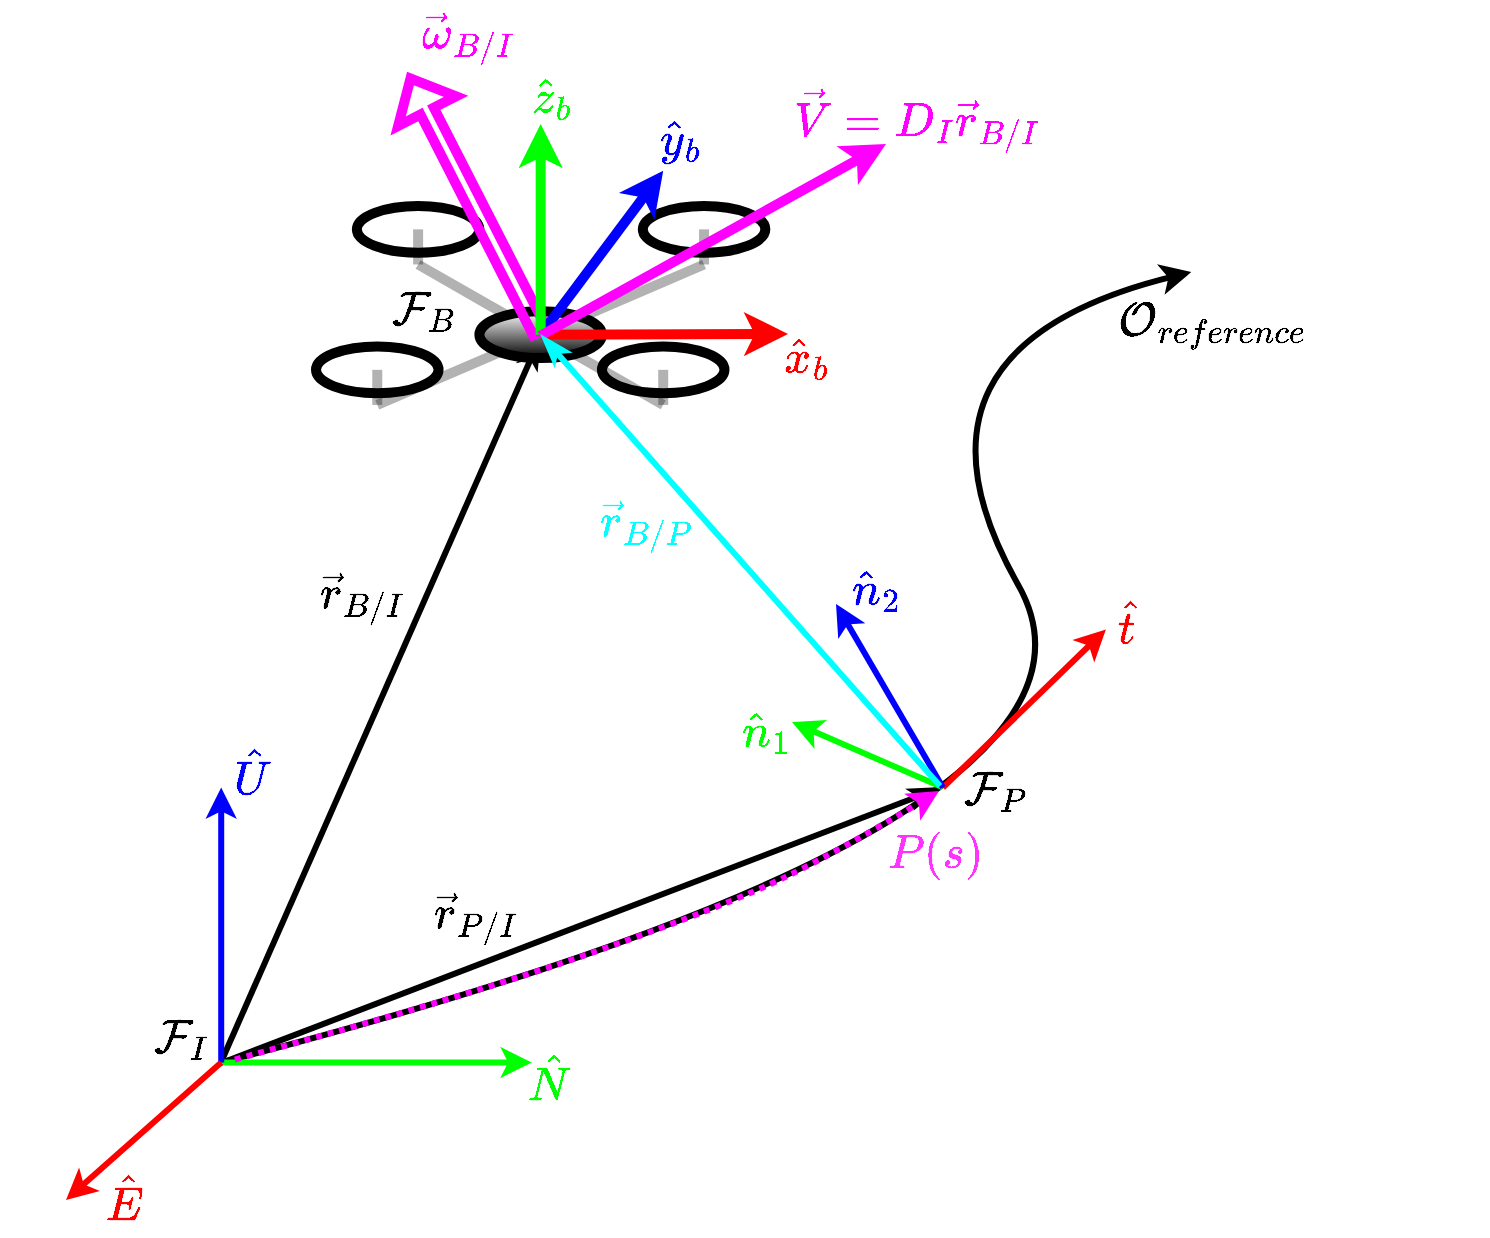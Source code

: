<mxfile version="28.2.5">
  <diagram name="Page-1" id="U5bMhHxOVTiuiiuViLYi">
    <mxGraphModel dx="1002" dy="732" grid="0" gridSize="10" guides="1" tooltips="1" connect="1" arrows="1" fold="1" page="1" pageScale="1" pageWidth="850" pageHeight="1100" math="1" shadow="0">
      <root>
        <mxCell id="0" />
        <mxCell id="1" parent="0" />
        <mxCell id="AGZeXQdfMe2QeRyl5_Gv-48" value="" style="endArrow=classicThin;html=1;rounded=0;strokeWidth=3;strokeColor=light-dark(#000000,#EDEDED);endFill=1;startArrow=none;startFill=0;endSize=6;" parent="1" edge="1">
          <mxGeometry width="50" height="50" relative="1" as="geometry">
            <mxPoint x="191" y="641" as="sourcePoint" />
            <mxPoint x="549" y="504" as="targetPoint" />
          </mxGeometry>
        </mxCell>
        <mxCell id="AGZeXQdfMe2QeRyl5_Gv-46" value="" style="endArrow=classicThin;html=1;rounded=0;strokeWidth=3;strokeColor=light-dark(#000000,#EDEDED);endFill=1;startArrow=none;startFill=0;endSize=6;" parent="1" edge="1">
          <mxGeometry width="50" height="50" relative="1" as="geometry">
            <mxPoint x="190" y="640" as="sourcePoint" />
            <mxPoint x="349" y="279" as="targetPoint" />
          </mxGeometry>
        </mxCell>
        <mxCell id="-J8hr0-aPqcsr6STSAXv-3" value="&lt;font style=&quot;font-size: 20px; color: light-dark(rgb(255, 0, 255), rgb(237, 237, 237));&quot;&gt;&lt;b style=&quot;&quot;&gt;$$\vec{\omega}_{B/I}$$&lt;/b&gt;&lt;/font&gt;" style="text;html=1;align=center;verticalAlign=middle;resizable=0;points=[];autosize=1;strokeColor=none;fillColor=none;strokeWidth=1;container=0;" parent="1" vertex="1">
          <mxGeometry x="193" y="110" width="239" height="36" as="geometry" />
        </mxCell>
        <mxCell id="k8utyObynGav9CogyMUv-6" value="" style="curved=1;endArrow=classic;html=1;rounded=0;strokeWidth=3;" parent="1" edge="1">
          <mxGeometry width="50" height="50" relative="1" as="geometry">
            <mxPoint x="189.605" y="641.259" as="sourcePoint" />
            <mxPoint x="674.635" y="246" as="targetPoint" />
            <Array as="points">
              <mxPoint x="655.234" y="520.963" />
              <mxPoint x="521" y="284" />
            </Array>
          </mxGeometry>
        </mxCell>
        <mxCell id="k8utyObynGav9CogyMUv-8" value="" style="endArrow=classic;html=1;rounded=0;strokeWidth=3;strokeColor=light-dark(#00ff00, #EDEDED);" parent="1" edge="1">
          <mxGeometry width="50" height="50" relative="1" as="geometry">
            <mxPoint x="189.605" y="641.259" as="sourcePoint" />
            <mxPoint x="344.814" y="641.259" as="targetPoint" />
          </mxGeometry>
        </mxCell>
        <mxCell id="k8utyObynGav9CogyMUv-9" value="" style="endArrow=classic;html=1;rounded=0;strokeWidth=3;strokeColor=light-dark(#0000ff, #ededed);" parent="1" edge="1">
          <mxGeometry width="50" height="50" relative="1" as="geometry">
            <mxPoint x="189.605" y="641.259" as="sourcePoint" />
            <mxPoint x="189.605" y="503.778" as="targetPoint" />
          </mxGeometry>
        </mxCell>
        <mxCell id="k8utyObynGav9CogyMUv-10" value="" style="endArrow=classic;html=1;rounded=0;strokeColor=light-dark(#ff0000, #ededed);strokeWidth=3;" parent="1" edge="1">
          <mxGeometry width="50" height="50" relative="1" as="geometry">
            <mxPoint x="189.605" y="641.259" as="sourcePoint" />
            <mxPoint x="112" y="710" as="targetPoint" />
          </mxGeometry>
        </mxCell>
        <mxCell id="k8utyObynGav9CogyMUv-11" value="" style="endArrow=classic;html=1;rounded=0;strokeWidth=3;strokeColor=light-dark(#00ff00, #ededed);" parent="1" edge="1">
          <mxGeometry width="50" height="50" relative="1" as="geometry">
            <mxPoint x="550.467" y="503.778" as="sourcePoint" />
            <mxPoint x="475" y="471" as="targetPoint" />
          </mxGeometry>
        </mxCell>
        <mxCell id="k8utyObynGav9CogyMUv-12" value="" style="endArrow=classic;html=1;rounded=0;strokeWidth=3;strokeColor=light-dark(#ff0000, #ededed);" parent="1" edge="1">
          <mxGeometry width="50" height="50" relative="1" as="geometry">
            <mxPoint x="550.467" y="503.778" as="sourcePoint" />
            <mxPoint x="631.952" y="424.726" as="targetPoint" />
          </mxGeometry>
        </mxCell>
        <mxCell id="k8utyObynGav9CogyMUv-13" value="" style="endArrow=classic;html=1;rounded=0;strokeWidth=3;strokeColor=light-dark(#0000ff, #ededed);" parent="1" edge="1">
          <mxGeometry width="50" height="50" relative="1" as="geometry">
            <mxPoint x="550.467" y="503.778" as="sourcePoint" />
            <mxPoint x="497" y="412" as="targetPoint" />
          </mxGeometry>
        </mxCell>
        <mxCell id="YdzwrW3JVEwBZq7miAlv-6" value="&lt;font style=&quot;font-size: 20px; color: light-dark(rgb(255, 0, 0), rgb(237, 237, 237));&quot;&gt;$$\hat t$$&lt;/font&gt;" style="text;html=1;align=center;verticalAlign=middle;resizable=0;points=[];autosize=1;strokeColor=none;fillColor=none;" parent="1" vertex="1">
          <mxGeometry x="588.996" y="403.996" width="107" height="36" as="geometry" />
        </mxCell>
        <mxCell id="YdzwrW3JVEwBZq7miAlv-7" value="&lt;font style=&quot;font-size: 20px; color: light-dark(rgb(0, 255, 0), rgb(237, 237, 237));&quot;&gt;$$\hat{n}_1$$&lt;/font&gt;" style="text;html=1;align=center;verticalAlign=middle;resizable=0;points=[];autosize=1;strokeColor=none;fillColor=none;" parent="1" vertex="1">
          <mxGeometry x="390.005" y="458.0" width="143" height="36" as="geometry" />
        </mxCell>
        <mxCell id="YdzwrW3JVEwBZq7miAlv-8" value="&lt;span style=&quot;font-size: 20px;&quot;&gt;&lt;font style=&quot;color: light-dark(rgb(0, 0, 255), rgb(0, 143, 0));&quot;&gt;$$\hat{n}_2$$&lt;/font&gt;&lt;/span&gt;" style="text;html=1;align=center;verticalAlign=middle;resizable=0;points=[];autosize=1;strokeColor=none;fillColor=none;" parent="1" vertex="1">
          <mxGeometry x="445.999" y="386.996" width="143" height="36" as="geometry" />
        </mxCell>
        <mxCell id="YdzwrW3JVEwBZq7miAlv-12" value="&lt;font style=&quot;font-size: 20px; color: light-dark(rgb(0, 255, 0), rgb(237, 237, 237));&quot;&gt;$$\hat N$$&lt;/font&gt;" style="text;html=1;align=center;verticalAlign=middle;resizable=0;points=[];autosize=1;strokeColor=none;fillColor=none;" parent="1" vertex="1">
          <mxGeometry x="294.997" y="632.002" width="116" height="36" as="geometry" />
        </mxCell>
        <mxCell id="YdzwrW3JVEwBZq7miAlv-14" value="" style="curved=1;endArrow=classic;html=1;rounded=0;strokeColor=light-dark(#ff00ff, #ededed);strokeWidth=3;dashed=1;dashPattern=1 1;" parent="1" edge="1">
          <mxGeometry width="50" height="50" relative="1" as="geometry">
            <mxPoint x="196.395" y="639.781" as="sourcePoint" />
            <mxPoint x="548.527" y="505.496" as="targetPoint" />
            <Array as="points">
              <mxPoint x="311.832" y="608.607" />
              <mxPoint x="443.76" y="562.207" />
              <mxPoint x="500.024" y="534.711" />
            </Array>
          </mxGeometry>
        </mxCell>
        <mxCell id="E7Q4qk2Ofr3LrsjC4E45-2" value="&lt;span style=&quot;color: rgb(255, 51, 255); text-wrap-mode: wrap;&quot;&gt;&lt;font style=&quot;font-size: 20px;&quot;&gt;$${P(s)}$$&lt;/font&gt;&lt;/span&gt;" style="text;html=1;align=center;verticalAlign=middle;resizable=0;points=[];autosize=1;strokeColor=none;fillColor=none;" parent="1" vertex="1">
          <mxGeometry x="489.997" y="518.999" width="113" height="36" as="geometry" />
        </mxCell>
        <mxCell id="YdzwrW3JVEwBZq7miAlv-11" value="&lt;font style=&quot;font-size: 20px; color: light-dark(rgb(255, 0, 0), rgb(237, 237, 237));&quot;&gt;$$\hat E$$&lt;/font&gt;" style="text;html=1;align=center;verticalAlign=middle;resizable=0;points=[];autosize=1;strokeColor=none;fillColor=none;" parent="1" vertex="1">
          <mxGeometry x="83" y="692" width="115" height="36" as="geometry" />
        </mxCell>
        <mxCell id="YdzwrW3JVEwBZq7miAlv-13" value="&lt;span style=&quot;font-size: 20px;&quot;&gt;&lt;font style=&quot;color: light-dark(rgb(0, 0, 255), rgb(0, 143, 0));&quot;&gt;$$\hat U$$&lt;/font&gt;&lt;/span&gt;" style="text;html=1;align=center;verticalAlign=middle;resizable=0;points=[];autosize=1;strokeColor=none;fillColor=none;" parent="1" vertex="1">
          <mxGeometry x="147" y="479" width="116" height="36" as="geometry" />
        </mxCell>
        <mxCell id="YdzwrW3JVEwBZq7miAlv-2" value="&lt;font style=&quot;font-size: 20px;&quot;&gt;$$\mathcal{F}_I$$&lt;/font&gt;" style="text;html=1;align=center;verticalAlign=middle;resizable=0;points=[];autosize=1;strokeColor=none;fillColor=none;" parent="1" vertex="1">
          <mxGeometry x="79" y="611" width="180" height="36" as="geometry" />
        </mxCell>
        <mxCell id="YdzwrW3JVEwBZq7miAlv-4" value="&lt;font style=&quot;font-size: 20px;&quot;&gt;$$\mathcal{F}_P$$&lt;/font&gt;" style="text;html=1;align=center;verticalAlign=middle;resizable=0;points=[];autosize=1;strokeColor=none;fillColor=none;connectable=0;allowArrows=0;" parent="1" vertex="1">
          <mxGeometry x="482" y="487" width="188" height="36" as="geometry" />
        </mxCell>
        <mxCell id="E7Q4qk2Ofr3LrsjC4E45-4" value="&lt;font style=&quot;font-size: 20px;&quot;&gt;$$\mathcal{O}_{reference}$$&lt;/font&gt;" style="text;html=1;align=center;verticalAlign=middle;resizable=0;points=[];autosize=1;strokeColor=none;fillColor=none;" parent="1" vertex="1">
          <mxGeometry x="547" y="253.06" width="276" height="36" as="geometry" />
        </mxCell>
        <mxCell id="AGZeXQdfMe2QeRyl5_Gv-45" value="&lt;b style=&quot;font-size: 20px;&quot;&gt;&lt;font style=&quot;color: rgb(0, 255, 255);&quot;&gt;$$\vec{r}_{B/P}$$&lt;/font&gt;&lt;/b&gt;" style="text;html=1;align=center;verticalAlign=middle;resizable=0;points=[];autosize=1;strokeColor=none;fillColor=none;" parent="1" vertex="1">
          <mxGeometry x="309.94" y="354" width="185" height="36" as="geometry" />
        </mxCell>
        <mxCell id="AGZeXQdfMe2QeRyl5_Gv-47" value="&lt;b style=&quot;font-size: 20px;&quot;&gt;&lt;font style=&quot;color: rgb(0, 0, 0);&quot;&gt;$$\vec{r}_{B/I}$$&lt;/font&gt;&lt;/b&gt;" style="text;html=1;align=center;verticalAlign=middle;resizable=0;points=[];autosize=1;strokeColor=none;fillColor=none;" parent="1" vertex="1">
          <mxGeometry x="171" y="390" width="177" height="36" as="geometry" />
        </mxCell>
        <mxCell id="AGZeXQdfMe2QeRyl5_Gv-49" value="&lt;b style=&quot;font-size: 20px;&quot;&gt;&lt;font style=&quot;color: rgb(0, 0, 0);&quot;&gt;$$\vec{r}_{P/I}$$&lt;/font&gt;&lt;/b&gt;" style="text;html=1;align=center;verticalAlign=middle;resizable=0;points=[];autosize=1;strokeColor=none;fillColor=none;" parent="1" vertex="1">
          <mxGeometry x="228.7" y="550" width="176" height="36" as="geometry" />
        </mxCell>
        <mxCell id="AGZeXQdfMe2QeRyl5_Gv-16" value="&lt;font style=&quot;color: light-dark(rgb(0, 0, 255), rgb(237, 237, 237)); font-size: 20px;&quot;&gt;$$\hat{y}_b$$&lt;/font&gt;" style="text;html=1;align=center;verticalAlign=middle;resizable=0;points=[];autosize=1;strokeColor=none;fillColor=none;strokeWidth=1;fontStyle=1;container=0;" parent="1" vertex="1">
          <mxGeometry x="348.998" y="162.005" width="141" height="36" as="geometry" />
        </mxCell>
        <mxCell id="AGZeXQdfMe2QeRyl5_Gv-14" value="&lt;font style=&quot;color: light-dark(rgb(255, 0, 0), rgb(237, 237, 237)); font-size: 20px;&quot;&gt;&lt;b style=&quot;&quot;&gt;$$\hat{x}_b$$&lt;/b&gt;&lt;/font&gt;" style="text;html=1;align=center;verticalAlign=middle;resizable=0;points=[];autosize=1;strokeColor=none;fillColor=none;strokeWidth=1;container=0;" parent="1" vertex="1">
          <mxGeometry x="408.001" y="270.616" width="148" height="36" as="geometry" />
        </mxCell>
        <mxCell id="AGZeXQdfMe2QeRyl5_Gv-1" value="" style="ellipse;whiteSpace=wrap;html=1;fillColor=none;strokeWidth=5;shadow=0;strokeColor=light-dark(#000000,#EDEDED);container=0;" parent="1" vertex="1">
          <mxGeometry x="257.425" y="212.972" width="61.273" height="23.412" as="geometry" />
        </mxCell>
        <mxCell id="AGZeXQdfMe2QeRyl5_Gv-2" value="" style="ellipse;whiteSpace=wrap;html=1;fillColor=none;strokeWidth=5;strokeColor=light-dark(#000000,#EDEDED);container=0;" parent="1" vertex="1">
          <mxGeometry x="379.97" y="283.208" width="61.273" height="23.412" as="geometry" />
        </mxCell>
        <mxCell id="AGZeXQdfMe2QeRyl5_Gv-3" value="" style="endArrow=none;html=1;rounded=0;strokeWidth=5;strokeColor=light-dark(#000000,#EDEDED);opacity=30;" parent="1" edge="1">
          <mxGeometry width="50" height="50" relative="1" as="geometry">
            <mxPoint x="288.061" y="242.237" as="sourcePoint" />
            <mxPoint x="410.607" y="312.472" as="targetPoint" />
          </mxGeometry>
        </mxCell>
        <mxCell id="AGZeXQdfMe2QeRyl5_Gv-4" value="" style="endArrow=none;html=1;rounded=0;strokeWidth=5;strokeColor=light-dark(#000000,#EDEDED);opacity=30;" parent="1" edge="1">
          <mxGeometry width="50" height="50" relative="1" as="geometry">
            <mxPoint x="267.637" y="312.472" as="sourcePoint" />
            <mxPoint x="431.031" y="242.237" as="targetPoint" />
          </mxGeometry>
        </mxCell>
        <mxCell id="AGZeXQdfMe2QeRyl5_Gv-5" value="" style="ellipse;whiteSpace=wrap;html=1;fillColor=none;strokeWidth=5;strokeColor=light-dark(#000000,#EDEDED);container=0;" parent="1" vertex="1">
          <mxGeometry x="237.001" y="283.208" width="61.273" height="23.412" as="geometry" />
        </mxCell>
        <mxCell id="AGZeXQdfMe2QeRyl5_Gv-6" value="" style="ellipse;whiteSpace=wrap;html=1;fillColor=none;strokeWidth=5;gradientColor=none;strokeColor=light-dark(#000000,#EDEDED);container=0;" parent="1" vertex="1">
          <mxGeometry x="400.395" y="212.972" width="61.273" height="23.412" as="geometry" />
        </mxCell>
        <mxCell id="AGZeXQdfMe2QeRyl5_Gv-7" value="" style="ellipse;whiteSpace=wrap;html=1;fillColor=default;strokeWidth=5;fillStyle=auto;gradientColor=default;strokeColor=default;container=0;connectable=0;allowArrows=0;" parent="1" vertex="1">
          <mxGeometry x="318.698" y="265.649" width="61.273" height="23.412" as="geometry" />
        </mxCell>
        <mxCell id="AGZeXQdfMe2QeRyl5_Gv-10" value="" style="endArrow=none;html=1;rounded=0;strokeWidth=5;strokeColor=light-dark(#000000,#EDEDED);opacity=30;" parent="1" edge="1">
          <mxGeometry width="50" height="50" relative="1" as="geometry">
            <mxPoint x="288.061" y="242.237" as="sourcePoint" />
            <mxPoint x="288.061" y="224.678" as="targetPoint" />
          </mxGeometry>
        </mxCell>
        <mxCell id="AGZeXQdfMe2QeRyl5_Gv-11" value="" style="endArrow=none;html=1;rounded=0;strokeWidth=5;strokeColor=light-dark(#000000,#EDEDED);opacity=30;" parent="1" edge="1">
          <mxGeometry width="50" height="50" relative="1" as="geometry">
            <mxPoint x="267.637" y="312.472" as="sourcePoint" />
            <mxPoint x="267.637" y="294.914" as="targetPoint" />
          </mxGeometry>
        </mxCell>
        <mxCell id="AGZeXQdfMe2QeRyl5_Gv-12" value="" style="endArrow=none;html=1;rounded=0;strokeWidth=5;strokeColor=light-dark(#000000,#EDEDED);opacity=30;" parent="1" edge="1">
          <mxGeometry width="50" height="50" relative="1" as="geometry">
            <mxPoint x="410.607" y="294.914" as="sourcePoint" />
            <mxPoint x="410.607" y="312.472" as="targetPoint" />
          </mxGeometry>
        </mxCell>
        <mxCell id="AGZeXQdfMe2QeRyl5_Gv-13" value="" style="endArrow=none;html=1;rounded=0;strokeWidth=5;strokeColor=light-dark(#000000,#EDEDED);opacity=30;" parent="1" edge="1">
          <mxGeometry width="50" height="50" relative="1" as="geometry">
            <mxPoint x="431.031" y="242.237" as="sourcePoint" />
            <mxPoint x="431.031" y="224.678" as="targetPoint" />
          </mxGeometry>
        </mxCell>
        <mxCell id="AGZeXQdfMe2QeRyl5_Gv-39" value="&lt;font style=&quot;font-size: 20px; color: light-dark(rgb(255, 0, 255), rgb(237, 237, 237));&quot;&gt;&lt;b style=&quot;&quot;&gt;$$\vec{V} = D_{I} \vec{r}_{B/I}$$&lt;/b&gt;&lt;/font&gt;" style="text;html=1;align=center;verticalAlign=middle;resizable=0;points=[];autosize=1;strokeColor=none;fillColor=none;strokeWidth=1;container=0;" parent="1" vertex="1">
          <mxGeometry x="377.0" y="151" width="320" height="36" as="geometry" />
        </mxCell>
        <mxCell id="-J8hr0-aPqcsr6STSAXv-1" value="&lt;font style=&quot;font-size: 20px;&quot;&gt;$$\mathcal{F}_B$$&lt;/font&gt;" style="text;html=1;align=center;verticalAlign=middle;resizable=0;points=[];autosize=1;strokeColor=none;fillColor=none;" parent="1" vertex="1">
          <mxGeometry x="195.97" y="247.21" width="188" height="36" as="geometry" />
        </mxCell>
        <mxCell id="-J8hr0-aPqcsr6STSAXv-2" value="" style="endArrow=block;html=1;rounded=0;strokeWidth=5;fillColor=none;strokeColor=light-dark(#FF00FF,#EDEDED);endFill=0;shape=flexArrow;width=3.529;endSize=4.435;entryX=0.377;entryY=1.028;entryDx=0;entryDy=0;entryPerimeter=0;" parent="1" edge="1" target="-J8hr0-aPqcsr6STSAXv-3">
          <mxGeometry width="50" height="50" relative="1" as="geometry">
            <mxPoint x="350" y="278" as="sourcePoint" />
            <mxPoint x="242" y="159" as="targetPoint" />
          </mxGeometry>
        </mxCell>
        <mxCell id="AGZeXQdfMe2QeRyl5_Gv-9" value="" style="endArrow=classic;html=1;rounded=0;strokeWidth=5;fillColor=#f8cecc;strokeColor=light-dark(#0000ff, #EDEDED);endFill=1;" parent="1" edge="1">
          <mxGeometry width="50" height="50" relative="1" as="geometry">
            <mxPoint x="349.334" y="277.355" as="sourcePoint" />
            <mxPoint x="410.607" y="195.414" as="targetPoint" />
          </mxGeometry>
        </mxCell>
        <mxCell id="AGZeXQdfMe2QeRyl5_Gv-8" value="" style="endArrow=classic;html=1;rounded=0;exitX=0.5;exitY=0.5;exitDx=0;exitDy=0;exitPerimeter=0;strokeWidth=5;fillColor=#f8cecc;strokeColor=light-dark(#ff0000, #EDEDED);endFill=1;" parent="1" source="AGZeXQdfMe2QeRyl5_Gv-7" edge="1">
          <mxGeometry width="50" height="50" relative="1" as="geometry">
            <mxPoint x="359.546" y="324.178" as="sourcePoint" />
            <mxPoint x="473" y="277" as="targetPoint" />
          </mxGeometry>
        </mxCell>
        <mxCell id="AGZeXQdfMe2QeRyl5_Gv-17" value="" style="endArrow=classic;html=1;rounded=0;strokeWidth=5;fillColor=#f8cecc;strokeColor=light-dark(#00ff00, #EDEDED);endFill=1;" parent="1" edge="1">
          <mxGeometry width="50" height="50" relative="1" as="geometry">
            <mxPoint x="349.334" y="277.355" as="sourcePoint" />
            <mxPoint x="349.334" y="172.002" as="targetPoint" />
          </mxGeometry>
        </mxCell>
        <mxCell id="AGZeXQdfMe2QeRyl5_Gv-15" value="&lt;font style=&quot;color: light-dark(rgb(0, 255, 0), rgb(237, 237, 237)); font-size: 20px;&quot;&gt;&lt;b style=&quot;&quot;&gt;$$\hat{z}_b$$&lt;/b&gt;&lt;/font&gt;" style="text;html=1;align=center;verticalAlign=middle;resizable=0;points=[];autosize=1;strokeColor=none;fillColor=none;strokeWidth=1;container=0;" parent="1" vertex="1">
          <mxGeometry x="281.997" y="141" width="147" height="36" as="geometry" />
        </mxCell>
        <mxCell id="AGZeXQdfMe2QeRyl5_Gv-38" value="" style="endArrow=classic;html=1;rounded=0;strokeWidth=5;fillColor=#f8cecc;strokeColor=light-dark(#FF00FF,#EDEDED);endFill=1;" parent="1" edge="1">
          <mxGeometry width="50" height="50" relative="1" as="geometry">
            <mxPoint x="349" y="278" as="sourcePoint" />
            <mxPoint x="522" y="182" as="targetPoint" />
          </mxGeometry>
        </mxCell>
        <mxCell id="AGZeXQdfMe2QeRyl5_Gv-37" value="" style="endArrow=classicThin;html=1;rounded=0;strokeWidth=3;strokeColor=light-dark(#00FFFF,#EDEDED);endFill=1;startArrow=none;startFill=0;endSize=6;" parent="1" edge="1">
          <mxGeometry width="50" height="50" relative="1" as="geometry">
            <mxPoint x="549" y="503" as="sourcePoint" />
            <mxPoint x="350" y="278" as="targetPoint" />
          </mxGeometry>
        </mxCell>
      </root>
    </mxGraphModel>
  </diagram>
</mxfile>
